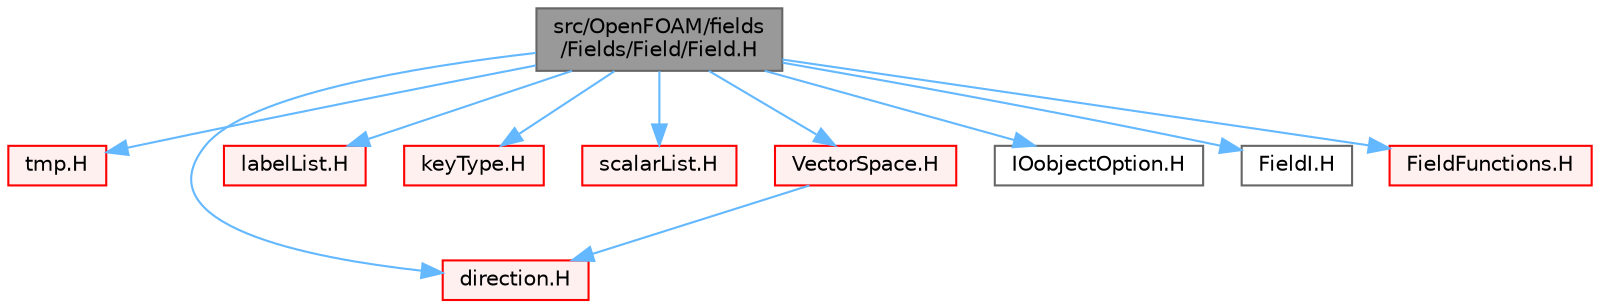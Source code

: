 digraph "src/OpenFOAM/fields/Fields/Field/Field.H"
{
 // LATEX_PDF_SIZE
  bgcolor="transparent";
  edge [fontname=Helvetica,fontsize=10,labelfontname=Helvetica,labelfontsize=10];
  node [fontname=Helvetica,fontsize=10,shape=box,height=0.2,width=0.4];
  Node1 [id="Node000001",label="src/OpenFOAM/fields\l/Fields/Field/Field.H",height=0.2,width=0.4,color="gray40", fillcolor="grey60", style="filled", fontcolor="black",tooltip=" "];
  Node1 -> Node2 [id="edge1_Node000001_Node000002",color="steelblue1",style="solid",tooltip=" "];
  Node2 [id="Node000002",label="tmp.H",height=0.2,width=0.4,color="red", fillcolor="#FFF0F0", style="filled",URL="$tmp_8H.html",tooltip=" "];
  Node1 -> Node19 [id="edge2_Node000001_Node000019",color="steelblue1",style="solid",tooltip=" "];
  Node19 [id="Node000019",label="direction.H",height=0.2,width=0.4,color="red", fillcolor="#FFF0F0", style="filled",URL="$direction_8H.html",tooltip="Direction is an 8-bit unsigned integer type used to represent Cartesian directions,..."];
  Node1 -> Node75 [id="edge3_Node000001_Node000075",color="steelblue1",style="solid",tooltip=" "];
  Node75 [id="Node000075",label="labelList.H",height=0.2,width=0.4,color="red", fillcolor="#FFF0F0", style="filled",URL="$labelList_8H.html",tooltip=" "];
  Node1 -> Node58 [id="edge4_Node000001_Node000058",color="steelblue1",style="solid",tooltip=" "];
  Node58 [id="Node000058",label="keyType.H",height=0.2,width=0.4,color="red", fillcolor="#FFF0F0", style="filled",URL="$keyType_8H.html",tooltip=" "];
  Node1 -> Node104 [id="edge5_Node000001_Node000104",color="steelblue1",style="solid",tooltip=" "];
  Node104 [id="Node000104",label="scalarList.H",height=0.2,width=0.4,color="red", fillcolor="#FFF0F0", style="filled",URL="$scalarList_8H.html",tooltip=" "];
  Node1 -> Node105 [id="edge6_Node000001_Node000105",color="steelblue1",style="solid",tooltip=" "];
  Node105 [id="Node000105",label="VectorSpace.H",height=0.2,width=0.4,color="red", fillcolor="#FFF0F0", style="filled",URL="$VectorSpace_8H.html",tooltip=" "];
  Node105 -> Node19 [id="edge7_Node000105_Node000019",color="steelblue1",style="solid",tooltip=" "];
  Node1 -> Node109 [id="edge8_Node000001_Node000109",color="steelblue1",style="solid",tooltip=" "];
  Node109 [id="Node000109",label="IOobjectOption.H",height=0.2,width=0.4,color="grey40", fillcolor="white", style="filled",URL="$IOobjectOption_8H.html",tooltip=" "];
  Node1 -> Node110 [id="edge9_Node000001_Node000110",color="steelblue1",style="solid",tooltip=" "];
  Node110 [id="Node000110",label="FieldI.H",height=0.2,width=0.4,color="grey40", fillcolor="white", style="filled",URL="$FieldI_8H.html",tooltip=" "];
  Node1 -> Node111 [id="edge10_Node000001_Node000111",color="steelblue1",style="solid",tooltip=" "];
  Node111 [id="Node000111",label="FieldFunctions.H",height=0.2,width=0.4,color="red", fillcolor="#FFF0F0", style="filled",URL="$FieldFunctions_8H.html",tooltip=" "];
}
